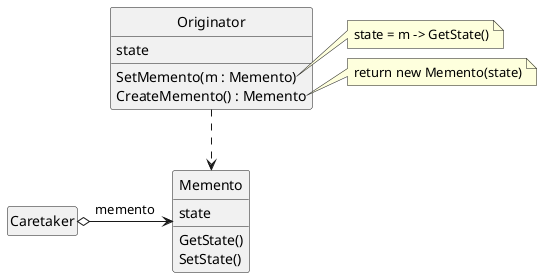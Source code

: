 ﻿@startuml
skinparam style strictuml
skinparam backgroundColor transparent
skinparam defaultFontName Arial
skinparam noteFontName Courier New
skinparam packageStyle rect

hide empty members

class Originator {
state
SetMemento(m : Memento)
CreateMemento() : Memento
}
note right of Originator::SetMemento
state = m -> GetState()
end note
note right of Originator::CreateMemento
return new Memento(state)
end note
class Memento {
state
GetState()
SetState()
}
Originator .down.> Memento
Caretaker o-right-> Memento : memento

@enduml